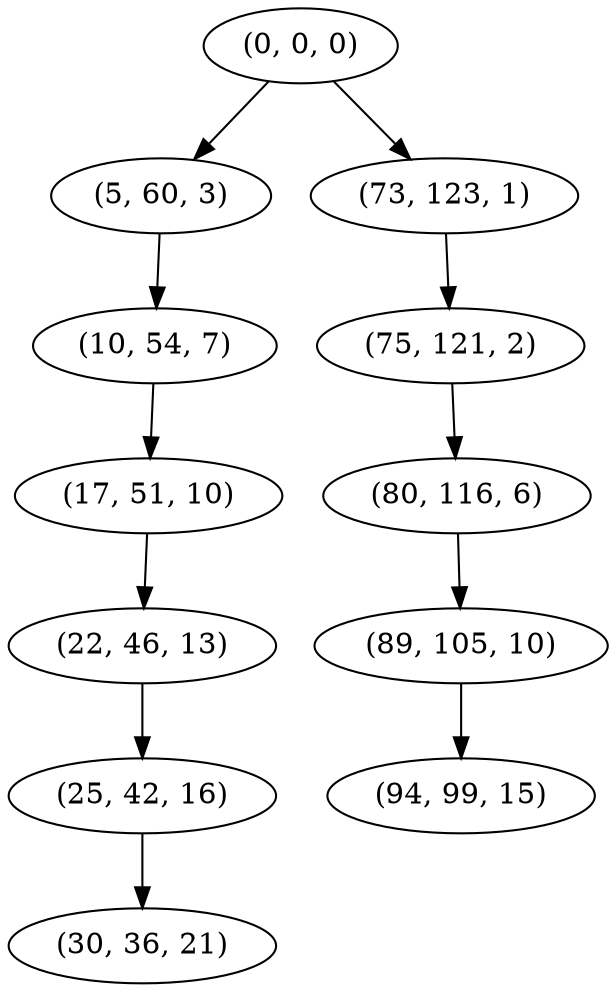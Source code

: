 digraph tree {
    "(0, 0, 0)";
    "(5, 60, 3)";
    "(10, 54, 7)";
    "(17, 51, 10)";
    "(22, 46, 13)";
    "(25, 42, 16)";
    "(30, 36, 21)";
    "(73, 123, 1)";
    "(75, 121, 2)";
    "(80, 116, 6)";
    "(89, 105, 10)";
    "(94, 99, 15)";
    "(0, 0, 0)" -> "(5, 60, 3)";
    "(0, 0, 0)" -> "(73, 123, 1)";
    "(5, 60, 3)" -> "(10, 54, 7)";
    "(10, 54, 7)" -> "(17, 51, 10)";
    "(17, 51, 10)" -> "(22, 46, 13)";
    "(22, 46, 13)" -> "(25, 42, 16)";
    "(25, 42, 16)" -> "(30, 36, 21)";
    "(73, 123, 1)" -> "(75, 121, 2)";
    "(75, 121, 2)" -> "(80, 116, 6)";
    "(80, 116, 6)" -> "(89, 105, 10)";
    "(89, 105, 10)" -> "(94, 99, 15)";
}
